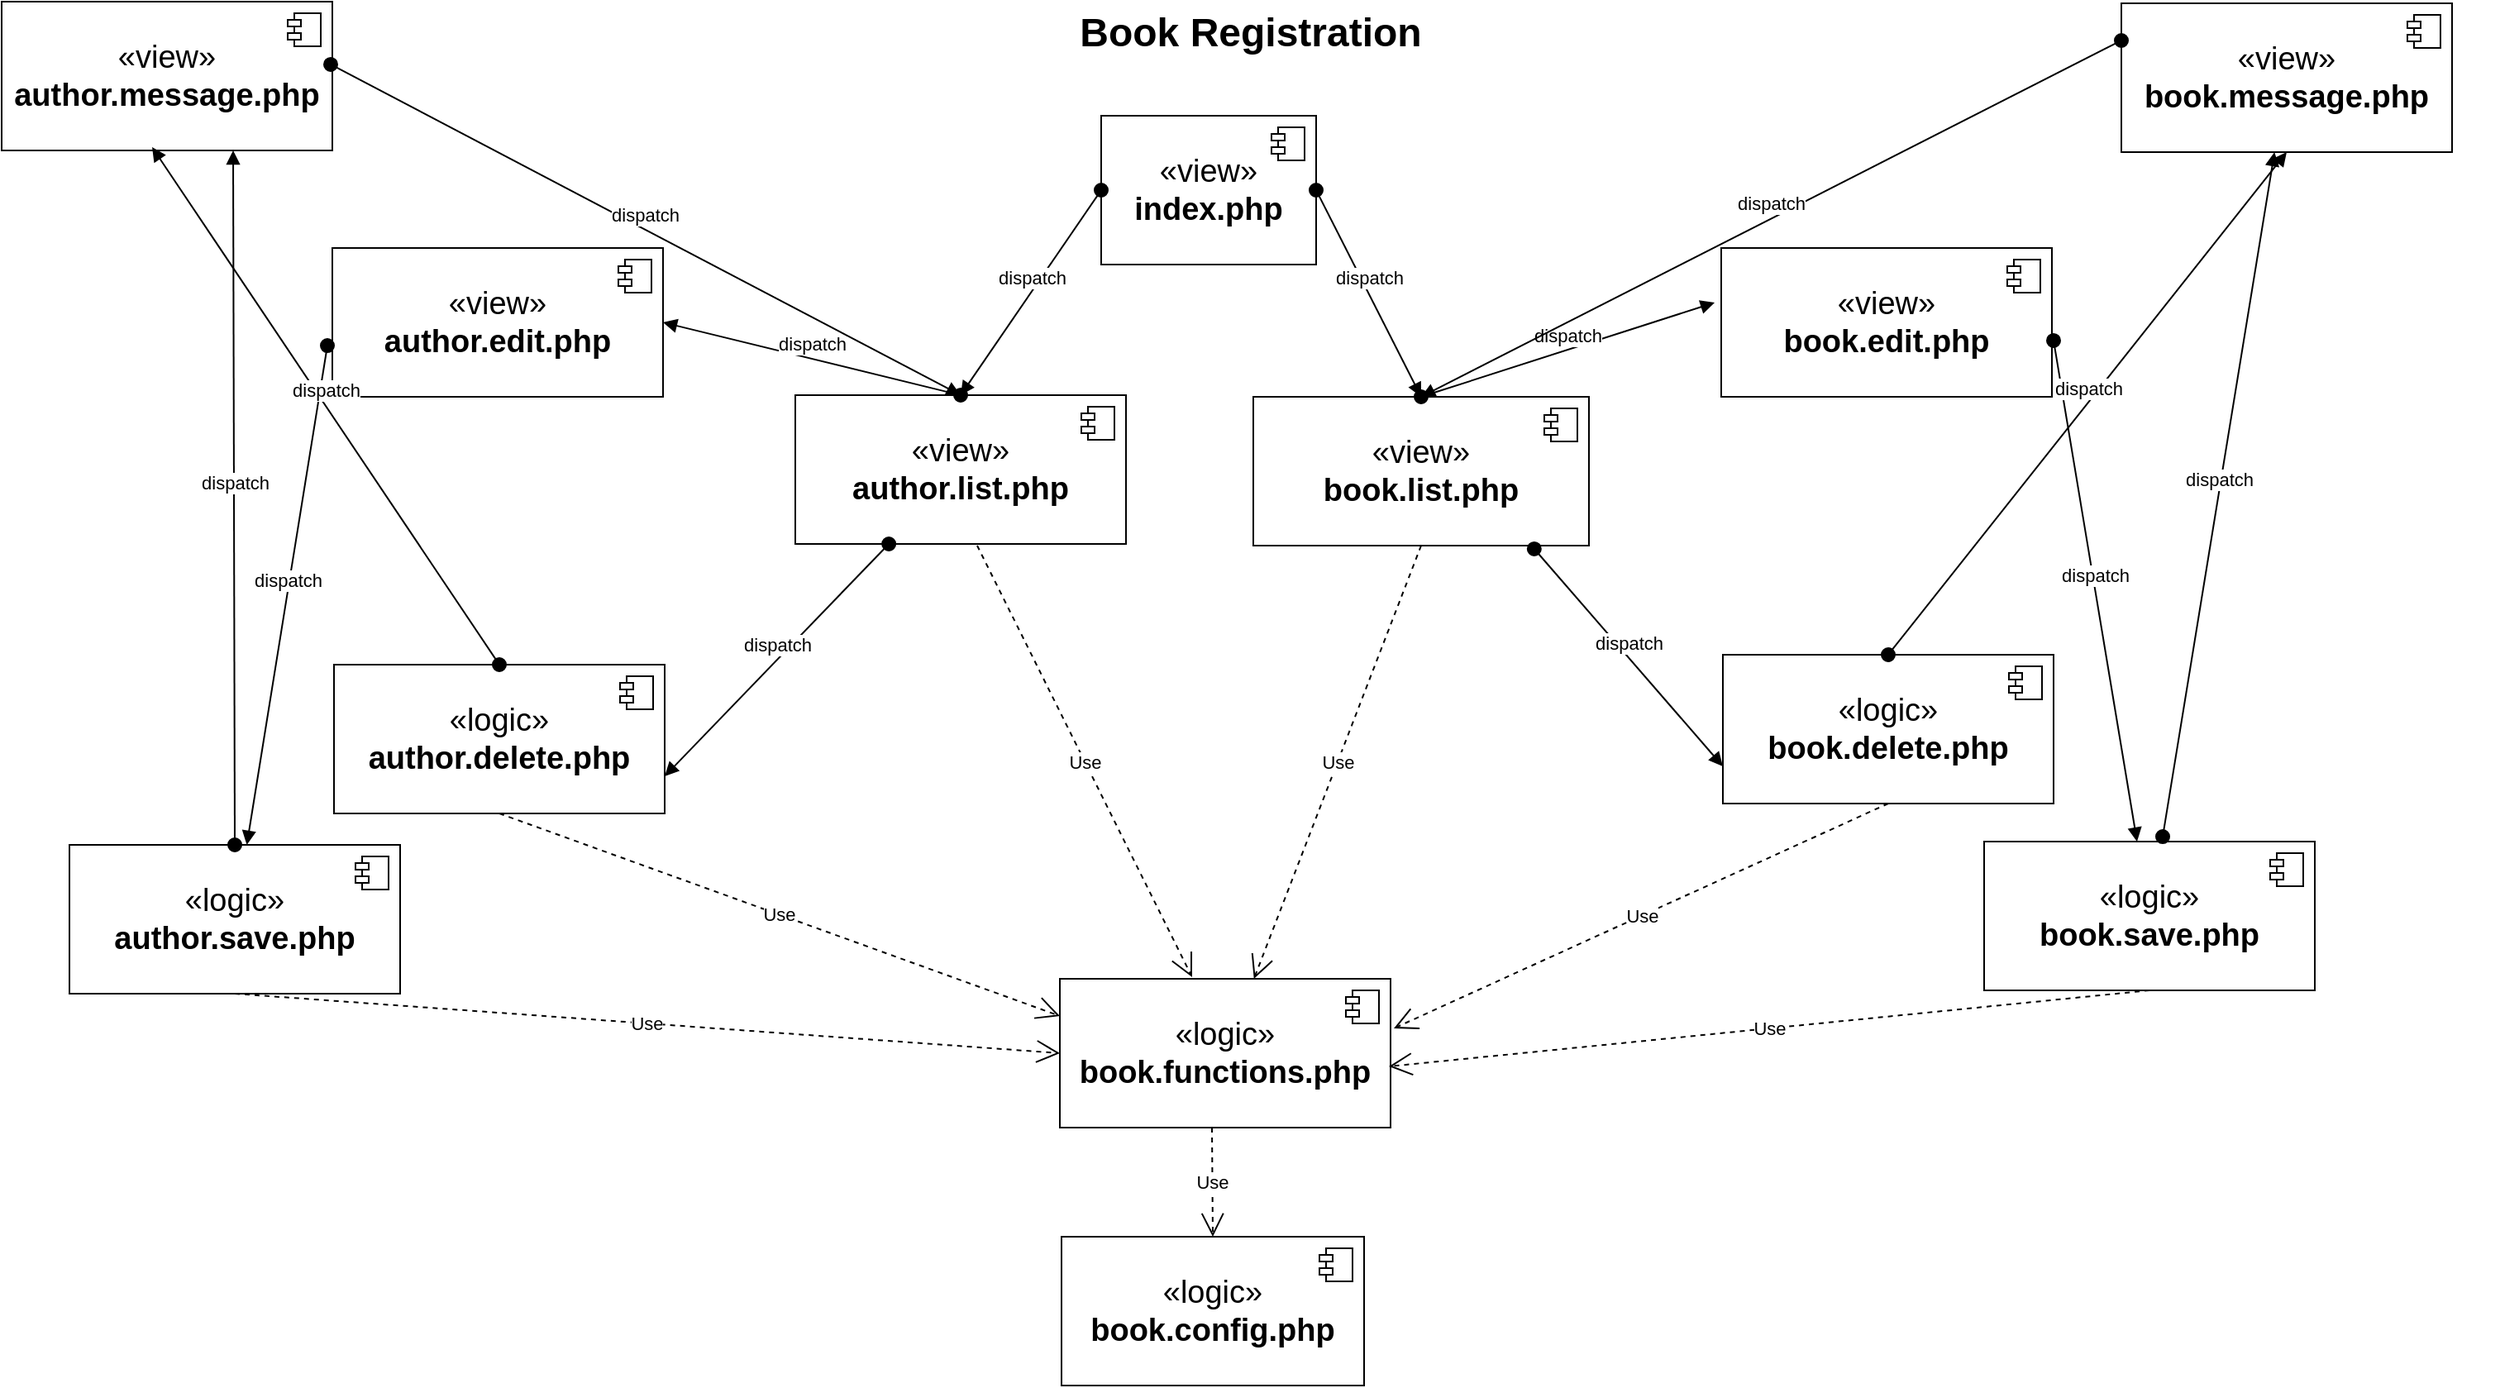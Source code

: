 <mxfile version="24.2.3" type="device">
  <diagram name="Page-1" id="929967ad-93f9-6ef4-fab6-5d389245f69c">
    <mxGraphModel dx="1364" dy="765" grid="1" gridSize="10" guides="1" tooltips="1" connect="1" arrows="1" fold="1" page="1" pageScale="1.5" pageWidth="1169" pageHeight="826" background="none" math="0" shadow="0">
      <root>
        <mxCell id="0" style=";html=1;" />
        <mxCell id="1" style=";html=1;" parent="0" />
        <mxCell id="1672d66443f91eb5-23" value="Book Registration" style="text;strokeColor=none;fillColor=none;html=1;fontSize=24;fontStyle=1;verticalAlign=middle;align=center;" parent="1" vertex="1">
          <mxGeometry x="120" y="40" width="1510" height="40" as="geometry" />
        </mxCell>
        <mxCell id="cehiDS3RKDKv_d3ujbLg-4" value="&lt;div style=&quot;font-size: 19px;&quot;&gt;&lt;font style=&quot;font-size: 19px;&quot;&gt;«view»&lt;b&gt;&lt;br&gt;&lt;/b&gt;&lt;/font&gt;&lt;/div&gt;&lt;div style=&quot;font-size: 19px;&quot;&gt;&lt;font style=&quot;font-size: 19px;&quot;&gt;&lt;b&gt;index.php&lt;/b&gt;&lt;/font&gt;&lt;/div&gt;" style="html=1;dropTarget=0;whiteSpace=wrap;" parent="1" vertex="1">
          <mxGeometry x="785" y="110" width="130" height="90" as="geometry" />
        </mxCell>
        <mxCell id="cehiDS3RKDKv_d3ujbLg-5" value="" style="shape=module;jettyWidth=8;jettyHeight=4;" parent="cehiDS3RKDKv_d3ujbLg-4" vertex="1">
          <mxGeometry x="1" width="20" height="20" relative="1" as="geometry">
            <mxPoint x="-27" y="7" as="offset" />
          </mxGeometry>
        </mxCell>
        <mxCell id="cehiDS3RKDKv_d3ujbLg-6" value="&lt;div style=&quot;font-size: 19px;&quot;&gt;&lt;font style=&quot;font-size: 19px;&quot;&gt;«view»&lt;b&gt;&lt;br&gt;&lt;/b&gt;&lt;/font&gt;&lt;/div&gt;&lt;div style=&quot;font-size: 19px;&quot;&gt;&lt;font style=&quot;font-size: 19px;&quot;&gt;&lt;b&gt;author.list.php&lt;/b&gt;&lt;/font&gt;&lt;/div&gt;" style="html=1;dropTarget=0;whiteSpace=wrap;" parent="1" vertex="1">
          <mxGeometry x="600" y="279" width="200" height="90" as="geometry" />
        </mxCell>
        <mxCell id="cehiDS3RKDKv_d3ujbLg-7" value="" style="shape=module;jettyWidth=8;jettyHeight=4;" parent="cehiDS3RKDKv_d3ujbLg-6" vertex="1">
          <mxGeometry x="1" width="20" height="20" relative="1" as="geometry">
            <mxPoint x="-27" y="7" as="offset" />
          </mxGeometry>
        </mxCell>
        <mxCell id="cehiDS3RKDKv_d3ujbLg-8" value="&lt;div style=&quot;font-size: 19px;&quot;&gt;&lt;font style=&quot;font-size: 19px;&quot;&gt;«view»&lt;/font&gt;&lt;/div&gt;&lt;div style=&quot;font-size: 19px;&quot;&gt;&lt;font style=&quot;font-size: 19px;&quot;&gt;&lt;b&gt;book.list.php&lt;/b&gt;&lt;/font&gt;&lt;/div&gt;" style="html=1;dropTarget=0;whiteSpace=wrap;" parent="1" vertex="1">
          <mxGeometry x="877" y="280" width="203" height="90" as="geometry" />
        </mxCell>
        <mxCell id="cehiDS3RKDKv_d3ujbLg-9" value="" style="shape=module;jettyWidth=8;jettyHeight=4;" parent="cehiDS3RKDKv_d3ujbLg-8" vertex="1">
          <mxGeometry x="1" width="20" height="20" relative="1" as="geometry">
            <mxPoint x="-27" y="7" as="offset" />
          </mxGeometry>
        </mxCell>
        <mxCell id="cehiDS3RKDKv_d3ujbLg-10" value="&lt;div style=&quot;font-size: 19px;&quot;&gt;&lt;font style=&quot;font-size: 19px;&quot;&gt;«view»&lt;b&gt;&lt;br&gt;&lt;/b&gt;&lt;/font&gt;&lt;/div&gt;&lt;div style=&quot;font-size: 19px;&quot;&gt;&lt;font style=&quot;font-size: 19px;&quot;&gt;&lt;b&gt;author.edit.php&lt;/b&gt;&lt;/font&gt;&lt;/div&gt;" style="html=1;dropTarget=0;whiteSpace=wrap;" parent="1" vertex="1">
          <mxGeometry x="320" y="190" width="200" height="90" as="geometry" />
        </mxCell>
        <mxCell id="cehiDS3RKDKv_d3ujbLg-11" value="" style="shape=module;jettyWidth=8;jettyHeight=4;" parent="cehiDS3RKDKv_d3ujbLg-10" vertex="1">
          <mxGeometry x="1" width="20" height="20" relative="1" as="geometry">
            <mxPoint x="-27" y="7" as="offset" />
          </mxGeometry>
        </mxCell>
        <mxCell id="cehiDS3RKDKv_d3ujbLg-12" value="&lt;div style=&quot;font-size: 19px;&quot;&gt;&lt;font style=&quot;font-size: 19px;&quot;&gt;«view»&lt;b&gt;&lt;br&gt;&lt;/b&gt;&lt;/font&gt;&lt;/div&gt;&lt;div style=&quot;font-size: 19px;&quot;&gt;&lt;font style=&quot;font-size: 19px;&quot;&gt;&lt;b&gt;book.edit.php&lt;/b&gt;&lt;/font&gt;&lt;/div&gt;" style="html=1;dropTarget=0;whiteSpace=wrap;" parent="1" vertex="1">
          <mxGeometry x="1160" y="190" width="200" height="90" as="geometry" />
        </mxCell>
        <mxCell id="cehiDS3RKDKv_d3ujbLg-13" value="" style="shape=module;jettyWidth=8;jettyHeight=4;" parent="cehiDS3RKDKv_d3ujbLg-12" vertex="1">
          <mxGeometry x="1" width="20" height="20" relative="1" as="geometry">
            <mxPoint x="-27" y="7" as="offset" />
          </mxGeometry>
        </mxCell>
        <mxCell id="cehiDS3RKDKv_d3ujbLg-14" value="&lt;div style=&quot;font-size: 19px;&quot;&gt;&lt;font style=&quot;font-size: 19px;&quot;&gt;«logic»&lt;b&gt;&lt;br&gt;&lt;/b&gt;&lt;/font&gt;&lt;/div&gt;&lt;div style=&quot;font-size: 19px;&quot;&gt;&lt;font style=&quot;font-size: 19px;&quot;&gt;&lt;b&gt;author.save.php&lt;/b&gt;&lt;/font&gt;&lt;/div&gt;" style="html=1;dropTarget=0;whiteSpace=wrap;" parent="1" vertex="1">
          <mxGeometry x="161" y="551" width="200" height="90" as="geometry" />
        </mxCell>
        <mxCell id="cehiDS3RKDKv_d3ujbLg-15" value="" style="shape=module;jettyWidth=8;jettyHeight=4;" parent="cehiDS3RKDKv_d3ujbLg-14" vertex="1">
          <mxGeometry x="1" width="20" height="20" relative="1" as="geometry">
            <mxPoint x="-27" y="7" as="offset" />
          </mxGeometry>
        </mxCell>
        <mxCell id="cehiDS3RKDKv_d3ujbLg-16" value="&lt;div style=&quot;font-size: 19px;&quot;&gt;&lt;font style=&quot;font-size: 19px;&quot;&gt;«logic»&lt;b&gt;&lt;br&gt;&lt;/b&gt;&lt;/font&gt;&lt;/div&gt;&lt;div style=&quot;font-size: 19px;&quot;&gt;&lt;font style=&quot;font-size: 19px;&quot;&gt;&lt;b&gt;book.save.php&lt;/b&gt;&lt;/font&gt;&lt;/div&gt;" style="html=1;dropTarget=0;whiteSpace=wrap;" parent="1" vertex="1">
          <mxGeometry x="1319" y="549" width="200" height="90" as="geometry" />
        </mxCell>
        <mxCell id="cehiDS3RKDKv_d3ujbLg-17" value="" style="shape=module;jettyWidth=8;jettyHeight=4;" parent="cehiDS3RKDKv_d3ujbLg-16" vertex="1">
          <mxGeometry x="1" width="20" height="20" relative="1" as="geometry">
            <mxPoint x="-27" y="7" as="offset" />
          </mxGeometry>
        </mxCell>
        <mxCell id="cehiDS3RKDKv_d3ujbLg-18" value="&lt;div style=&quot;font-size: 19px;&quot;&gt;&lt;font style=&quot;font-size: 19px;&quot;&gt;«logic»&lt;b&gt;&lt;br&gt;&lt;/b&gt;&lt;/font&gt;&lt;/div&gt;&lt;div style=&quot;font-size: 19px;&quot;&gt;&lt;font style=&quot;font-size: 19px;&quot;&gt;&lt;b&gt;author.delete.php&lt;/b&gt;&lt;/font&gt;&lt;/div&gt;" style="html=1;dropTarget=0;whiteSpace=wrap;" parent="1" vertex="1">
          <mxGeometry x="321" y="442" width="200" height="90" as="geometry" />
        </mxCell>
        <mxCell id="cehiDS3RKDKv_d3ujbLg-19" value="" style="shape=module;jettyWidth=8;jettyHeight=4;" parent="cehiDS3RKDKv_d3ujbLg-18" vertex="1">
          <mxGeometry x="1" width="20" height="20" relative="1" as="geometry">
            <mxPoint x="-27" y="7" as="offset" />
          </mxGeometry>
        </mxCell>
        <mxCell id="cehiDS3RKDKv_d3ujbLg-20" value="&lt;div style=&quot;font-size: 19px;&quot;&gt;&lt;font style=&quot;font-size: 19px;&quot;&gt;«logic»&lt;b&gt;&lt;br&gt;&lt;/b&gt;&lt;/font&gt;&lt;/div&gt;&lt;div style=&quot;font-size: 19px;&quot;&gt;&lt;font style=&quot;font-size: 19px;&quot;&gt;&lt;b&gt;book.delete.php&lt;/b&gt;&lt;/font&gt;&lt;/div&gt;" style="html=1;dropTarget=0;whiteSpace=wrap;" parent="1" vertex="1">
          <mxGeometry x="1161" y="436" width="200" height="90" as="geometry" />
        </mxCell>
        <mxCell id="cehiDS3RKDKv_d3ujbLg-21" value="" style="shape=module;jettyWidth=8;jettyHeight=4;" parent="cehiDS3RKDKv_d3ujbLg-20" vertex="1">
          <mxGeometry x="1" width="20" height="20" relative="1" as="geometry">
            <mxPoint x="-27" y="7" as="offset" />
          </mxGeometry>
        </mxCell>
        <mxCell id="cehiDS3RKDKv_d3ujbLg-22" value="&lt;div style=&quot;font-size: 19px;&quot;&gt;&lt;font style=&quot;font-size: 19px;&quot;&gt;«logic»&lt;b&gt;&lt;br&gt;&lt;/b&gt;&lt;/font&gt;&lt;/div&gt;&lt;div style=&quot;font-size: 19px;&quot;&gt;&lt;font style=&quot;font-size: 19px;&quot;&gt;&lt;b&gt;book.functions.php&lt;/b&gt;&lt;/font&gt;&lt;/div&gt;" style="html=1;dropTarget=0;whiteSpace=wrap;" parent="1" vertex="1">
          <mxGeometry x="760" y="632" width="200" height="90" as="geometry" />
        </mxCell>
        <mxCell id="cehiDS3RKDKv_d3ujbLg-23" value="" style="shape=module;jettyWidth=8;jettyHeight=4;" parent="cehiDS3RKDKv_d3ujbLg-22" vertex="1">
          <mxGeometry x="1" width="20" height="20" relative="1" as="geometry">
            <mxPoint x="-27" y="7" as="offset" />
          </mxGeometry>
        </mxCell>
        <mxCell id="cehiDS3RKDKv_d3ujbLg-24" value="Use" style="endArrow=open;endSize=12;dashed=1;html=1;rounded=0;exitX=0.5;exitY=1;exitDx=0;exitDy=0;entryX=0;entryY=0.25;entryDx=0;entryDy=0;" parent="1" source="cehiDS3RKDKv_d3ujbLg-18" target="cehiDS3RKDKv_d3ujbLg-22" edge="1">
          <mxGeometry width="160" relative="1" as="geometry">
            <mxPoint x="180" y="420" as="sourcePoint" />
            <mxPoint x="340" y="420" as="targetPoint" />
          </mxGeometry>
        </mxCell>
        <mxCell id="cehiDS3RKDKv_d3ujbLg-26" value="Use" style="endArrow=open;endSize=12;dashed=1;html=1;rounded=0;exitX=0.5;exitY=1;exitDx=0;exitDy=0;entryX=0;entryY=0.5;entryDx=0;entryDy=0;" parent="1" source="cehiDS3RKDKv_d3ujbLg-14" target="cehiDS3RKDKv_d3ujbLg-22" edge="1">
          <mxGeometry width="160" relative="1" as="geometry">
            <mxPoint x="600" y="674.5" as="sourcePoint" />
            <mxPoint x="750" y="670" as="targetPoint" />
          </mxGeometry>
        </mxCell>
        <mxCell id="cehiDS3RKDKv_d3ujbLg-27" value="Use" style="endArrow=open;endSize=12;dashed=1;html=1;rounded=0;exitX=0.5;exitY=1;exitDx=0;exitDy=0;entryX=0.995;entryY=0.589;entryDx=0;entryDy=0;entryPerimeter=0;" parent="1" source="cehiDS3RKDKv_d3ujbLg-16" target="cehiDS3RKDKv_d3ujbLg-22" edge="1">
          <mxGeometry width="160" relative="1" as="geometry">
            <mxPoint x="1160" y="630" as="sourcePoint" />
            <mxPoint x="1320" y="630" as="targetPoint" />
          </mxGeometry>
        </mxCell>
        <mxCell id="cehiDS3RKDKv_d3ujbLg-29" value="Use" style="endArrow=open;endSize=12;dashed=1;html=1;rounded=0;exitX=0.5;exitY=1;exitDx=0;exitDy=0;entryX=1.01;entryY=0.333;entryDx=0;entryDy=0;entryPerimeter=0;" parent="1" source="cehiDS3RKDKv_d3ujbLg-20" target="cehiDS3RKDKv_d3ujbLg-22" edge="1">
          <mxGeometry width="160" relative="1" as="geometry">
            <mxPoint x="850" y="430" as="sourcePoint" />
            <mxPoint x="1010" y="430" as="targetPoint" />
          </mxGeometry>
        </mxCell>
        <mxCell id="cehiDS3RKDKv_d3ujbLg-30" value="Use" style="endArrow=open;endSize=12;dashed=1;html=1;rounded=0;exitX=0.5;exitY=1;exitDx=0;exitDy=0;" parent="1" source="cehiDS3RKDKv_d3ujbLg-8" target="cehiDS3RKDKv_d3ujbLg-22" edge="1">
          <mxGeometry width="160" relative="1" as="geometry">
            <mxPoint x="850" y="430" as="sourcePoint" />
            <mxPoint x="1010" y="430" as="targetPoint" />
          </mxGeometry>
        </mxCell>
        <mxCell id="cehiDS3RKDKv_d3ujbLg-31" value="Use" style="endArrow=open;endSize=12;dashed=1;html=1;rounded=0;exitX=0.5;exitY=1;exitDx=0;exitDy=0;curved=1;" parent="1" edge="1">
          <mxGeometry width="160" relative="1" as="geometry">
            <mxPoint x="710" y="370" as="sourcePoint" />
            <mxPoint x="840" y="631" as="targetPoint" />
          </mxGeometry>
        </mxCell>
        <mxCell id="cehiDS3RKDKv_d3ujbLg-32" value="dispatch" style="html=1;verticalAlign=bottom;startArrow=oval;startFill=1;endArrow=block;startSize=8;curved=0;rounded=0;exitX=0.54;exitY=-0.033;exitDx=0;exitDy=0;exitPerimeter=0;" parent="1" source="cehiDS3RKDKv_d3ujbLg-16" target="cehiDS3RKDKv_d3ujbLg-46" edge="1">
          <mxGeometry width="60" relative="1" as="geometry">
            <mxPoint x="1450" y="180" as="sourcePoint" />
            <mxPoint x="960" y="430" as="targetPoint" />
          </mxGeometry>
        </mxCell>
        <mxCell id="cehiDS3RKDKv_d3ujbLg-33" value="dispatch" style="html=1;verticalAlign=bottom;startArrow=oval;startFill=1;endArrow=block;startSize=8;curved=0;rounded=0;exitX=0;exitY=0.5;exitDx=0;exitDy=0;entryX=0.5;entryY=0;entryDx=0;entryDy=0;" parent="1" source="cehiDS3RKDKv_d3ujbLg-4" target="cehiDS3RKDKv_d3ujbLg-6" edge="1">
          <mxGeometry width="60" relative="1" as="geometry">
            <mxPoint x="650" y="170" as="sourcePoint" />
            <mxPoint x="710" y="170" as="targetPoint" />
          </mxGeometry>
        </mxCell>
        <mxCell id="cehiDS3RKDKv_d3ujbLg-34" value="dispatch" style="html=1;verticalAlign=bottom;startArrow=oval;startFill=1;endArrow=block;startSize=8;curved=0;rounded=0;entryX=0.5;entryY=0;entryDx=0;entryDy=0;exitX=1;exitY=0.5;exitDx=0;exitDy=0;" parent="1" source="cehiDS3RKDKv_d3ujbLg-4" target="cehiDS3RKDKv_d3ujbLg-8" edge="1">
          <mxGeometry width="60" relative="1" as="geometry">
            <mxPoint x="930" y="160" as="sourcePoint" />
            <mxPoint x="990" y="160" as="targetPoint" />
          </mxGeometry>
        </mxCell>
        <mxCell id="cehiDS3RKDKv_d3ujbLg-35" value="dispatch" style="html=1;verticalAlign=bottom;startArrow=oval;startFill=1;endArrow=block;startSize=8;curved=0;rounded=0;exitX=1.005;exitY=0.622;exitDx=0;exitDy=0;exitPerimeter=0;" parent="1" source="cehiDS3RKDKv_d3ujbLg-12" target="cehiDS3RKDKv_d3ujbLg-16" edge="1">
          <mxGeometry width="60" relative="1" as="geometry">
            <mxPoint x="1440" y="290" as="sourcePoint" />
            <mxPoint x="1500" y="290" as="targetPoint" />
          </mxGeometry>
        </mxCell>
        <mxCell id="cehiDS3RKDKv_d3ujbLg-36" value="dispatch" style="html=1;verticalAlign=bottom;startArrow=oval;startFill=1;endArrow=block;startSize=8;curved=0;rounded=0;exitX=0.5;exitY=0;exitDx=0;exitDy=0;entryX=1;entryY=0.5;entryDx=0;entryDy=0;" parent="1" source="cehiDS3RKDKv_d3ujbLg-6" target="cehiDS3RKDKv_d3ujbLg-10" edge="1">
          <mxGeometry width="60" relative="1" as="geometry">
            <mxPoint x="610" y="220" as="sourcePoint" />
            <mxPoint x="580" y="220" as="targetPoint" />
          </mxGeometry>
        </mxCell>
        <mxCell id="cehiDS3RKDKv_d3ujbLg-37" value="dispatch" style="html=1;verticalAlign=bottom;startArrow=oval;startFill=1;endArrow=block;startSize=8;curved=0;rounded=0;exitX=0.5;exitY=0;exitDx=0;exitDy=0;entryX=-0.02;entryY=0.367;entryDx=0;entryDy=0;entryPerimeter=0;" parent="1" source="cehiDS3RKDKv_d3ujbLg-8" target="cehiDS3RKDKv_d3ujbLg-12" edge="1">
          <mxGeometry width="60" relative="1" as="geometry">
            <mxPoint x="1030" y="240" as="sourcePoint" />
            <mxPoint x="1090" y="240" as="targetPoint" />
          </mxGeometry>
        </mxCell>
        <mxCell id="cehiDS3RKDKv_d3ujbLg-38" value="dispatch" style="html=1;verticalAlign=bottom;startArrow=oval;startFill=1;endArrow=block;startSize=8;curved=0;rounded=0;exitX=0.837;exitY=1.022;exitDx=0;exitDy=0;exitPerimeter=0;entryX=0;entryY=0.75;entryDx=0;entryDy=0;" parent="1" source="cehiDS3RKDKv_d3ujbLg-8" target="cehiDS3RKDKv_d3ujbLg-20" edge="1">
          <mxGeometry width="60" relative="1" as="geometry">
            <mxPoint x="1090" y="410" as="sourcePoint" />
            <mxPoint x="1160" y="410" as="targetPoint" />
          </mxGeometry>
        </mxCell>
        <mxCell id="cehiDS3RKDKv_d3ujbLg-39" value="dispatch" style="html=1;verticalAlign=bottom;startArrow=oval;startFill=1;endArrow=block;startSize=8;curved=0;rounded=0;entryX=1;entryY=0.75;entryDx=0;entryDy=0;" parent="1" source="cehiDS3RKDKv_d3ujbLg-6" target="cehiDS3RKDKv_d3ujbLg-18" edge="1">
          <mxGeometry width="60" relative="1" as="geometry">
            <mxPoint x="630" y="430" as="sourcePoint" />
            <mxPoint x="690" y="430" as="targetPoint" />
          </mxGeometry>
        </mxCell>
        <mxCell id="cehiDS3RKDKv_d3ujbLg-40" value="dispatch" style="html=1;verticalAlign=bottom;startArrow=oval;startFill=1;endArrow=block;startSize=8;curved=0;rounded=0;exitX=-0.015;exitY=0.656;exitDx=0;exitDy=0;exitPerimeter=0;" parent="1" source="cehiDS3RKDKv_d3ujbLg-10" target="cehiDS3RKDKv_d3ujbLg-14" edge="1">
          <mxGeometry width="60" relative="1" as="geometry">
            <mxPoint x="220" y="310" as="sourcePoint" />
            <mxPoint x="280" y="310" as="targetPoint" />
          </mxGeometry>
        </mxCell>
        <mxCell id="cehiDS3RKDKv_d3ujbLg-42" value="&lt;div style=&quot;font-size: 19px;&quot;&gt;&lt;font style=&quot;font-size: 19px;&quot;&gt;«view»&lt;b&gt;&lt;br&gt;&lt;/b&gt;&lt;/font&gt;&lt;/div&gt;&lt;div style=&quot;font-size: 19px;&quot;&gt;&lt;font style=&quot;font-size: 19px;&quot;&gt;&lt;b&gt;author.message.php&lt;/b&gt;&lt;/font&gt;&lt;/div&gt;" style="html=1;dropTarget=0;whiteSpace=wrap;" parent="1" vertex="1">
          <mxGeometry x="120" y="41" width="200" height="90" as="geometry" />
        </mxCell>
        <mxCell id="cehiDS3RKDKv_d3ujbLg-43" value="" style="shape=module;jettyWidth=8;jettyHeight=4;" parent="cehiDS3RKDKv_d3ujbLg-42" vertex="1">
          <mxGeometry x="1" width="20" height="20" relative="1" as="geometry">
            <mxPoint x="-27" y="7" as="offset" />
          </mxGeometry>
        </mxCell>
        <mxCell id="cehiDS3RKDKv_d3ujbLg-44" value="dispatch" style="html=1;verticalAlign=bottom;startArrow=oval;startFill=1;endArrow=block;startSize=8;curved=0;rounded=0;exitX=0.5;exitY=0;exitDx=0;exitDy=0;entryX=0.7;entryY=1;entryDx=0;entryDy=0;entryPerimeter=0;" parent="1" source="cehiDS3RKDKv_d3ujbLg-14" target="cehiDS3RKDKv_d3ujbLg-42" edge="1">
          <mxGeometry width="60" relative="1" as="geometry">
            <mxPoint x="180" y="350" as="sourcePoint" />
            <mxPoint x="240" y="350" as="targetPoint" />
          </mxGeometry>
        </mxCell>
        <mxCell id="cehiDS3RKDKv_d3ujbLg-45" value="dispatch" style="html=1;verticalAlign=bottom;startArrow=oval;startFill=1;endArrow=block;startSize=8;curved=0;rounded=0;exitX=0.995;exitY=0.422;exitDx=0;exitDy=0;exitPerimeter=0;entryX=0.5;entryY=0;entryDx=0;entryDy=0;" parent="1" source="cehiDS3RKDKv_d3ujbLg-42" target="cehiDS3RKDKv_d3ujbLg-6" edge="1">
          <mxGeometry width="60" relative="1" as="geometry">
            <mxPoint x="360" y="120" as="sourcePoint" />
            <mxPoint x="760" y="430" as="targetPoint" />
          </mxGeometry>
        </mxCell>
        <mxCell id="cehiDS3RKDKv_d3ujbLg-46" value="&lt;div style=&quot;font-size: 19px;&quot;&gt;&lt;font style=&quot;font-size: 19px;&quot;&gt;«view»&lt;b&gt;&lt;br&gt;&lt;/b&gt;&lt;/font&gt;&lt;/div&gt;&lt;div style=&quot;font-size: 19px;&quot;&gt;&lt;font style=&quot;font-size: 19px;&quot;&gt;&lt;b&gt;book.message.php&lt;/b&gt;&lt;/font&gt;&lt;/div&gt;" style="html=1;dropTarget=0;whiteSpace=wrap;" parent="1" vertex="1">
          <mxGeometry x="1402" y="42" width="200" height="90" as="geometry" />
        </mxCell>
        <mxCell id="cehiDS3RKDKv_d3ujbLg-47" value="" style="shape=module;jettyWidth=8;jettyHeight=4;" parent="cehiDS3RKDKv_d3ujbLg-46" vertex="1">
          <mxGeometry x="1" width="20" height="20" relative="1" as="geometry">
            <mxPoint x="-27" y="7" as="offset" />
          </mxGeometry>
        </mxCell>
        <mxCell id="cehiDS3RKDKv_d3ujbLg-48" value="dispatch" style="html=1;verticalAlign=bottom;startArrow=oval;startFill=1;endArrow=block;startSize=8;curved=0;rounded=0;exitX=0.5;exitY=0;exitDx=0;exitDy=0;entryX=0.455;entryY=0.978;entryDx=0;entryDy=0;entryPerimeter=0;" parent="1" source="cehiDS3RKDKv_d3ujbLg-18" target="cehiDS3RKDKv_d3ujbLg-42" edge="1">
          <mxGeometry width="60" relative="1" as="geometry">
            <mxPoint x="630" y="310" as="sourcePoint" />
            <mxPoint x="690" y="310" as="targetPoint" />
          </mxGeometry>
        </mxCell>
        <mxCell id="cehiDS3RKDKv_d3ujbLg-49" value="dispatch" style="html=1;verticalAlign=bottom;startArrow=oval;startFill=1;endArrow=block;startSize=8;curved=0;rounded=0;entryX=0.5;entryY=1;entryDx=0;entryDy=0;exitX=0.5;exitY=0;exitDx=0;exitDy=0;" parent="1" source="cehiDS3RKDKv_d3ujbLg-20" target="cehiDS3RKDKv_d3ujbLg-46" edge="1">
          <mxGeometry width="60" relative="1" as="geometry">
            <mxPoint x="1260" y="360" as="sourcePoint" />
            <mxPoint x="1190" y="310" as="targetPoint" />
          </mxGeometry>
        </mxCell>
        <mxCell id="cehiDS3RKDKv_d3ujbLg-50" value="dispatch" style="html=1;verticalAlign=bottom;startArrow=oval;startFill=1;endArrow=block;startSize=8;curved=0;rounded=0;entryX=0.5;entryY=0;entryDx=0;entryDy=0;exitX=0;exitY=0.25;exitDx=0;exitDy=0;" parent="1" source="cehiDS3RKDKv_d3ujbLg-46" target="cehiDS3RKDKv_d3ujbLg-8" edge="1">
          <mxGeometry width="60" relative="1" as="geometry">
            <mxPoint x="1400" y="90" as="sourcePoint" />
            <mxPoint x="1300" y="110" as="targetPoint" />
          </mxGeometry>
        </mxCell>
        <mxCell id="VyHXlvs9A2OqMn0_MvN0-3" value="&lt;div style=&quot;font-size: 19px;&quot;&gt;&lt;font style=&quot;font-size: 19px;&quot;&gt;«logic»&lt;b&gt;&lt;br&gt;&lt;/b&gt;&lt;/font&gt;&lt;/div&gt;&lt;div style=&quot;font-size: 19px;&quot;&gt;&lt;font style=&quot;font-size: 19px;&quot;&gt;&lt;b&gt;book.config.php&lt;/b&gt;&lt;/font&gt;&lt;/div&gt;" style="html=1;dropTarget=0;whiteSpace=wrap;" parent="1" vertex="1">
          <mxGeometry x="761" y="788" width="183" height="90" as="geometry" />
        </mxCell>
        <mxCell id="VyHXlvs9A2OqMn0_MvN0-4" value="" style="shape=module;jettyWidth=8;jettyHeight=4;" parent="VyHXlvs9A2OqMn0_MvN0-3" vertex="1">
          <mxGeometry x="1" width="20" height="20" relative="1" as="geometry">
            <mxPoint x="-27" y="7" as="offset" />
          </mxGeometry>
        </mxCell>
        <mxCell id="VyHXlvs9A2OqMn0_MvN0-5" value="Use" style="endArrow=open;endSize=12;dashed=1;html=1;rounded=0;exitX=0.46;exitY=1;exitDx=0;exitDy=0;exitPerimeter=0;entryX=0.5;entryY=0;entryDx=0;entryDy=0;" parent="1" source="cehiDS3RKDKv_d3ujbLg-22" target="VyHXlvs9A2OqMn0_MvN0-3" edge="1">
          <mxGeometry width="160" relative="1" as="geometry">
            <mxPoint x="620" y="740" as="sourcePoint" />
            <mxPoint x="860" y="790" as="targetPoint" />
          </mxGeometry>
        </mxCell>
      </root>
    </mxGraphModel>
  </diagram>
</mxfile>
